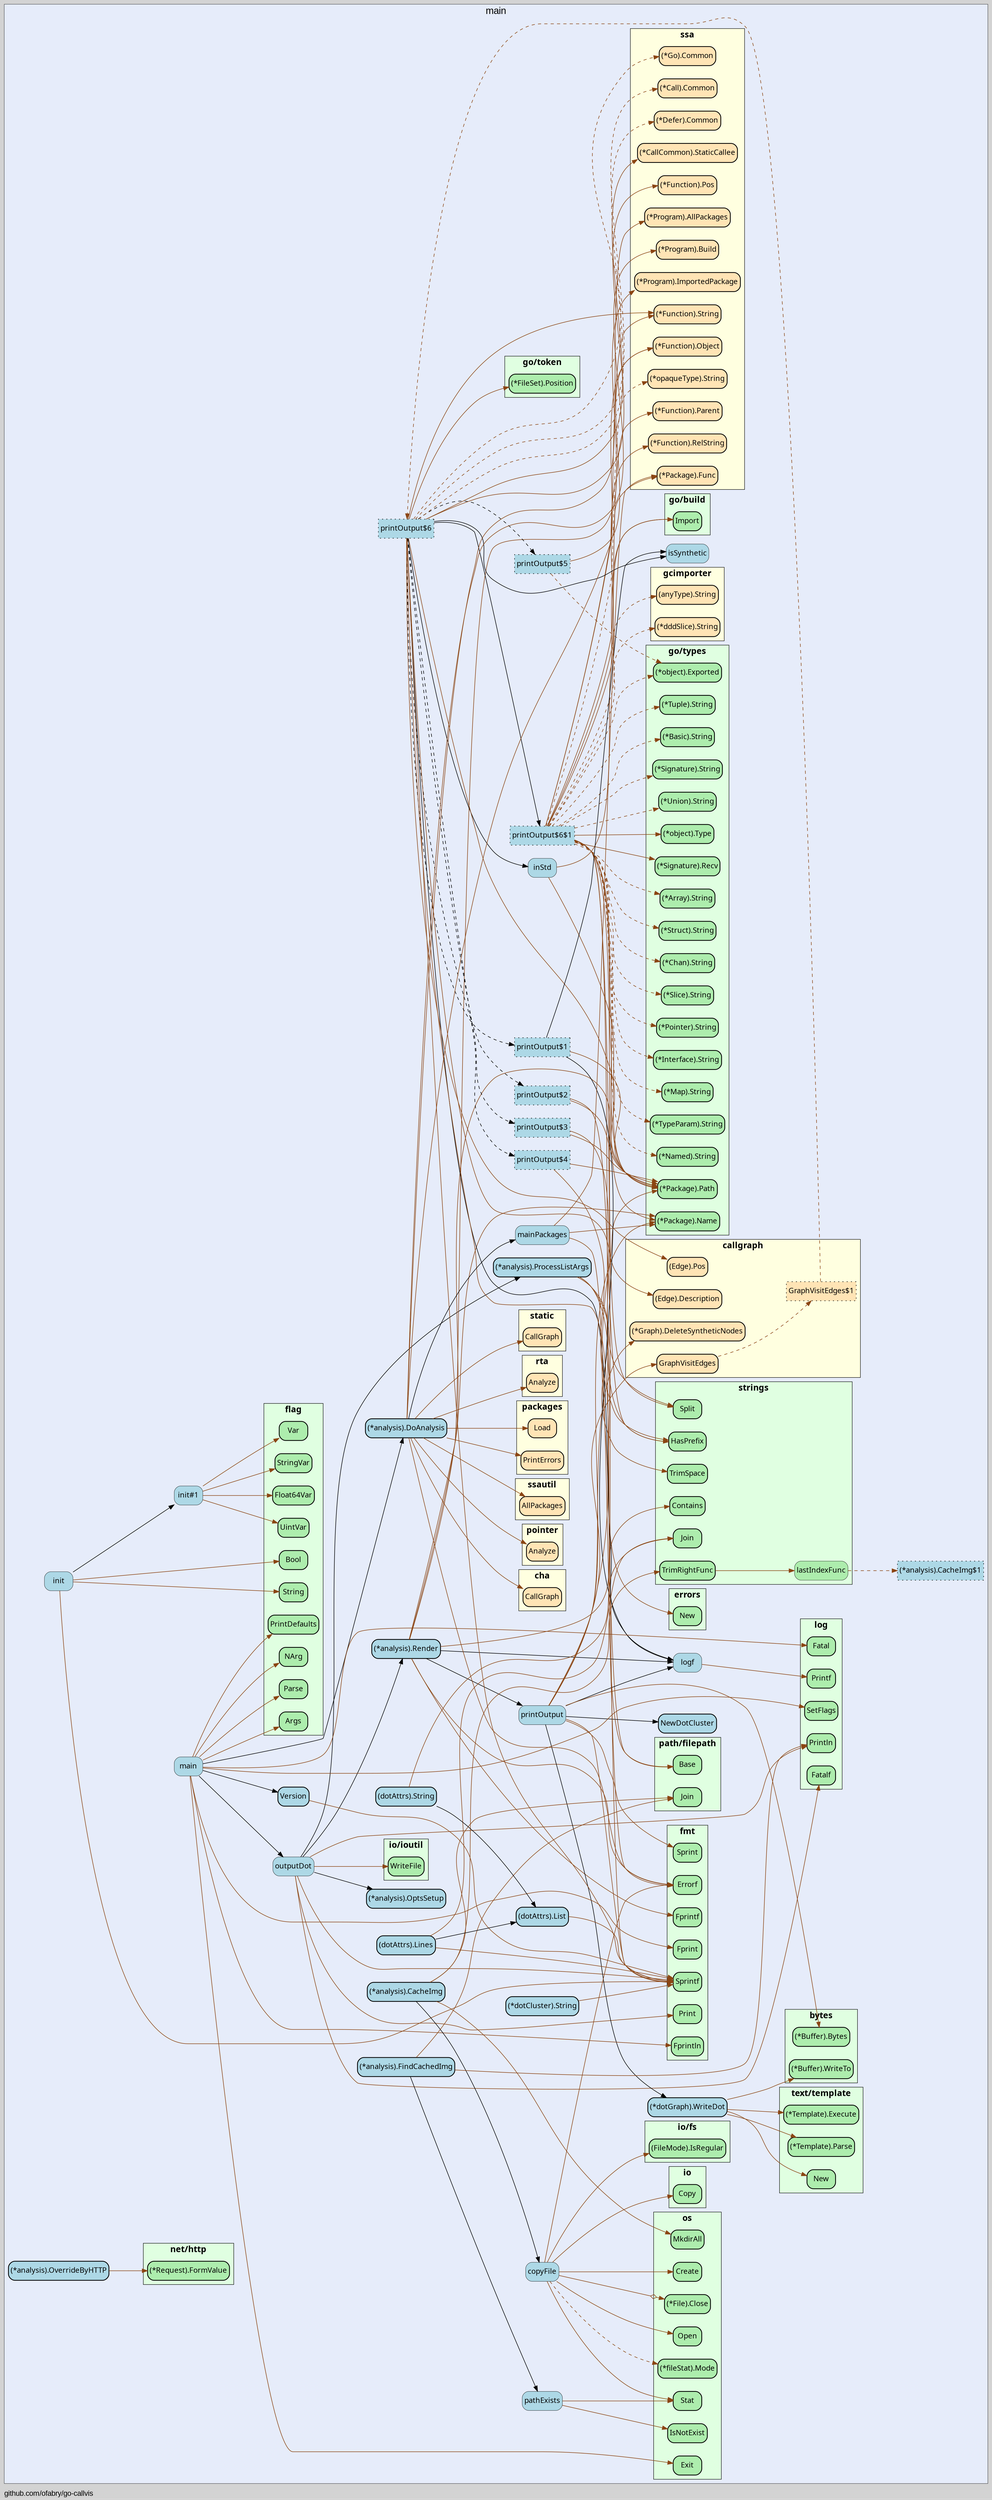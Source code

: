 digraph gocallvis {
    label="github.com/ofabry/go-callvis";
    labeljust="l";
    fontname="Arial";
    fontsize="14";
    rankdir="LR";
    bgcolor="lightgray";
    style="solid";
    penwidth="0.5";
    pad="0.0";
    nodesep="0.35";

    node [shape="box" style="filled,rounded" fillcolor="honeydew" fontname="Verdana" penwidth="1.0" margin="0.05,0.0"];
    edge [minlen="2"]

    subgraph "cluster_focus" {
        labelloc="t";
labeljust="c";
fontsize="18";
bgcolor="#e6ecfa";
label="main";
        
        "(*github.com/ofabry/go-callvis.analysis).CacheImg$1" [ fillcolor="lightblue" label="(*analysis).CacheImg$1" style="dotted,filled" tooltip="(*github.com/ofabry/go-callvis.analysis).CacheImg$1 | defined in analysis.go:325" ]
        "github.com/ofabry/go-callvis.pathExists" [ fillcolor="lightblue" label="pathExists" penwidth="0.5" tooltip="github.com/ofabry/go-callvis.pathExists | defined in analysis.go:342\nat analysis.go:347: calling [os.IsNotExist]\nat analysis.go:343: calling [os.Stat]" ]
        "github.com/ofabry/go-callvis.init" [ fillcolor="lightblue" label="init" penwidth="0.5" tooltip="github.com/ofabry/go-callvis.init | defined in .:0\nat main.go:33: calling [flag.String]\nat main.go:34: calling [flag.String]\nat main.go:35: calling [flag.String]\nat main.go:36: calling [flag.String]\nat main.go:37: calling [flag.String]\nat main.go:42: calling [flag.String]\nat main.go:44: calling [flag.String]\nat main.go:45: calling [flag.String]\nat main.go:46: calling [flag.String]\nat main.go:47: calling [flag.String]\nat main.go:47: calling [fmt.Sprintf]\nat .:0: calling [github.com/ofabry/go-callvis.init#1]\nat main.go:38: calling [flag.Bool]\nat main.go:39: calling [flag.Bool]\nat main.go:40: calling [flag.Bool]\nat main.go:41: calling [flag.Bool]\nat main.go:43: calling [flag.Bool]\nat main.go:50: calling [flag.Bool]\nat main.go:51: calling [flag.Bool]" ]
        "github.com/ofabry/go-callvis.init#1" [ label="init#1" penwidth="0.5" tooltip="github.com/ofabry/go-callvis.init#1 | defined in main.go:54\nat main.go:58: calling [flag.Float64Var]\nat main.go:59: calling [flag.StringVar]\nat main.go:60: calling [flag.StringVar]\nat main.go:61: calling [flag.StringVar]\nat main.go:57: calling [flag.UintVar]\nat main.go:55: calling [flag.Var]" fillcolor="lightblue" ]
        "github.com/ofabry/go-callvis.printOutput$6$1" [ fillcolor="lightblue" label="printOutput$6$1" style="dotted,filled" tooltip="github.com/ofabry/go-callvis.printOutput$6$1 | defined in output.go:209\nat output.go:308: calling [(*go/types.Interface).String]\nat output.go:242: calling [(*go/types.Signature).Recv]\nat output.go:308: calling [(*go/types.Signature).Recv]\nat output.go:306: calling [(*go/types.Signature).Recv]\nat output.go:233: calling [(*golang.org/x/tools/go/ssa.Function).RelString]\nat output.go:307: calling [(*golang.org/x/tools/go/ssa.Function).RelString]\nat output.go:267: calling [(*golang.org/x/tools/go/ssa.Function).Object]\nat output.go:267: calling [(*golang.org/x/tools/go/ssa.Function).Object]\nat output.go:308: calling [(*go/types.Array).String]\nat output.go:214: calling [path/filepath.Base]\nat output.go:215: calling [path/filepath.Base]\nat output.go:243: calling [strings.Split]\nat output.go:307: calling [strings.Split]\nat output.go:308: calling [(*go/types.Map).String]\nat output.go:308: calling [(*go/types.Slice).String]\nat output.go:229: calling [(*go/types.Package).Path]\nat output.go:229: calling [(*go/types.Package).Path]\nat output.go:247: calling [(*go/types.Package).Path]\nat output.go:279: calling [(*go/types.Package).Path]\nat output.go:281: calling [(*go/types.Package).Path]\nat output.go:308: calling [(*golang.org/x/tools/go/internal/gcimporter.dddSlice).String]\nat output.go:308: calling [(*go/types.Named).String]\nat output.go:267: calling [(*go/types.object).Exported]\nat output.go:308: calling [(*golang.org/x/tools/go/ssa.opaqueType).String]\nat output.go:308: calling [(golang.org/x/tools/go/internal/gcimporter.anyType).String]\nat output.go:259: calling [(*go/types.Package).Name]\nat output.go:277: calling [(*go/types.Package).Name]\nat output.go:308: calling [(*go/types.Pointer).String]\nat output.go:308: calling [(*go/types.Basic).String]\nat output.go:308: calling [(*go/types.Tuple).String]\nat output.go:214: calling [fmt.Sprintf]\nat output.go:215: calling [fmt.Sprintf]\nat output.go:218: calling [fmt.Sprintf]\nat output.go:220: calling [fmt.Sprintf]\nat output.go:259: calling [fmt.Sprintf]\nat output.go:292: calling [fmt.Sprintf]\nat output.go:294: calling [fmt.Sprintf]\nat output.go:321: calling [fmt.Sprintf]\nat output.go:211: calling [(*golang.org/x/tools/go/ssa.Function).String]\nat output.go:218: calling [(*golang.org/x/tools/go/ssa.Function).String]\nat output.go:220: calling [(*golang.org/x/tools/go/ssa.Function).String]\nat output.go:336: calling [(*golang.org/x/tools/go/ssa.Function).String]\nat output.go:308: calling [(*go/types.object).Type]\nat output.go:308: calling [(*go/types.Struct).String]\nat output.go:247: calling [go/build.Import]\nat output.go:308: calling [(*go/types.Signature).String]\nat output.go:308: calling [(*go/types.TypeParam).String]\nat output.go:308: calling [(*go/types.Union).String]\nat output.go:308: calling [(*go/types.Chan).String]\nat output.go:237: calling [(*golang.org/x/tools/go/ssa.Function).Parent]\nat output.go:238: calling [(*golang.org/x/tools/go/ssa.Function).Parent]\nat output.go:265: calling [(*golang.org/x/tools/go/ssa.Function).Parent]" ]
        "github.com/ofabry/go-callvis.printOutput$3" [ style="dotted,filled" tooltip="github.com/ofabry/go-callvis.printOutput$3 | defined in output.go:113\nat output.go:114: calling [(*go/types.Package).Path]\nat output.go:116: calling [strings.HasPrefix]" fillcolor="lightblue" label="printOutput$3" ]
        "github.com/ofabry/go-callvis.outputDot" [ fillcolor="lightblue" label="outputDot" penwidth="0.5" tooltip="github.com/ofabry/go-callvis.outputDot | defined in main.go:92\nat main.go:96: calling [(*github.com/ofabry/go-callvis.analysis).ProcessListArgs]\nat main.go:100: calling [(*github.com/ofabry/go-callvis.analysis).Render]\nat main.go:107: calling [fmt.Sprintf]\nat main.go:107: calling [io/ioutil.WriteFile]\nat main.go:97: calling [log.Fatalf]\nat main.go:102: calling [log.Fatalf]\nat main.go:109: calling [log.Fatalf]\nat main.go:105: calling [log.Println]\nat main.go:112: calling [fmt.Print]\nat main.go:94: calling [(*github.com/ofabry/go-callvis.analysis).OptsSetup]" ]
        "(*github.com/ofabry/go-callvis.analysis).OptsSetup" [ fillcolor="lightblue" label="(*analysis).OptsSetup" penwidth="1.5" tooltip="(*github.com/ofabry/go-callvis.analysis).OptsSetup | defined in analysis.go:147" ]
        "(*github.com/ofabry/go-callvis.analysis).ProcessListArgs" [ fillcolor="lightblue" label="(*analysis).ProcessListArgs" penwidth="1.5" tooltip="(*github.com/ofabry/go-callvis.analysis).ProcessListArgs | defined in analysis.go:160\nat analysis.go:172: calling [errors.New]\nat analysis.go:166: calling [strings.Split]\nat analysis.go:178: calling [strings.Split]\nat analysis.go:185: calling [strings.Split]\nat analysis.go:192: calling [strings.Split]\nat analysis.go:167: calling [strings.TrimSpace]\nat analysis.go:179: calling [strings.TrimSpace]\nat analysis.go:186: calling [strings.TrimSpace]\nat analysis.go:193: calling [strings.TrimSpace]" ]
        "(*github.com/ofabry/go-callvis.analysis).Render" [ fillcolor="lightblue" label="(*analysis).Render" penwidth="1.5" tooltip="(*github.com/ofabry/go-callvis.analysis).Render | defined in analysis.go:239\nat analysis.go:248: calling [strings.Contains]\nat analysis.go:262: calling [fmt.Fprintf]\nat analysis.go:254: calling [(*go/types.Package).Name]\nat analysis.go:272: calling [github.com/ofabry/go-callvis.logf]\nat analysis.go:249: calling [fmt.Errorf]\nat analysis.go:259: calling [fmt.Errorf]\nat analysis.go:264: calling [fmt.Errorf]\nat analysis.go:268: calling [fmt.Errorf]\nat analysis.go:288: calling [fmt.Errorf]\nat analysis.go:275: calling [github.com/ofabry/go-callvis.printOutput]\nat analysis.go:272: calling [(*go/types.Package).Path]\nat analysis.go:255: calling [(*go/types.Package).Path]\nat analysis.go:247: calling [(*golang.org/x/tools/go/ssa.Program).ImportedPackage]\nat analysis.go:267: calling [(*golang.org/x/tools/go/ssa.Program).ImportedPackage]" ]
        "github.com/ofabry/go-callvis.printOutput" [ fillcolor="lightblue" label="printOutput" penwidth="0.5" tooltip="github.com/ofabry/go-callvis.printOutput | defined in output.go:24\nat output.go:413: calling [fmt.Sprintf]\nat output.go:443: calling [(*github.com/ofabry/go-callvis.dotGraph).WriteDot]\nat output.go:67: calling [(*golang.org/x/tools/go/callgraph.Graph).DeleteSyntheticNodes]\nat output.go:447: calling [(*bytes.Buffer).Bytes]\nat output.go:434: calling [fmt.Sprint]\nat output.go:435: calling [fmt.Sprint]\nat output.go:436: calling [fmt.Sprint]\nat output.go:437: calling [fmt.Sprint]\nat output.go:438: calling [fmt.Sprint]\nat output.go:143: calling [golang.org/x/tools/go/callgraph.GraphVisitEdges]\nat output.go:69: calling [github.com/ofabry/go-callvis.logf]\nat output.go:70: calling [github.com/ofabry/go-callvis.logf]\nat output.go:71: calling [github.com/ofabry/go-callvis.logf]\nat output.go:72: calling [github.com/ofabry/go-callvis.logf]\nat output.go:421: calling [github.com/ofabry/go-callvis.logf]\nat output.go:425: calling [(*go/types.Package).Path]\nat output.go:46: calling [github.com/ofabry/go-callvis.NewDotCluster]\nat output.go:56: calling [(*go/types.Package).Name]" ]
        "github.com/ofabry/go-callvis.NewDotCluster" [ fillcolor="lightblue" label="NewDotCluster" penwidth="1.5" tooltip="github.com/ofabry/go-callvis.NewDotCluster | defined in dot.go:74" ]
        "github.com/ofabry/go-callvis.logf" [ fillcolor="lightblue" label="logf" penwidth="0.5" tooltip="github.com/ofabry/go-callvis.logf | defined in main.go:64\nat main.go:66: calling [log.Printf]" ]
        "github.com/ofabry/go-callvis.printOutput$6" [ fillcolor="lightblue" label="printOutput$6" style="dotted,filled" tooltip="github.com/ofabry/go-callvis.printOutput$6 | defined in output.go:143\nat output.go:149: calling [(*go/token.FileSet).Position]\nat output.go:150: calling [(*go/token.FileSet).Position]\nat output.go:151: calling [(*go/token.FileSet).Position]\nat output.go:149: calling [(*golang.org/x/tools/go/ssa.Function).Pos]\nat output.go:150: calling [(*golang.org/x/tools/go/ssa.Function).Pos]\nat output.go:370: calling [(*go/types.Package).Path]\nat output.go:370: calling [(*go/types.Package).Path]\nat output.go:370: calling [(*go/types.Package).Path]\nat output.go:370: calling [(*go/types.Package).Path]\nat output.go:356: calling [(*golang.org/x/tools/go/ssa.Call).Common]\nat output.go:156: calling [github.com/ofabry/go-callvis.isSynthetic]\nat output.go:356: calling [(*golang.org/x/tools/go/ssa.CallCommon).StaticCallee]\nat output.go:379: calling [(*golang.org/x/tools/go/ssa.Function).String]\nat output.go:153: calling [path/filepath.Base]\nat output.go:377: calling [path/filepath.Base]\nat output.go:375: calling [fmt.Sprintf]\nat output.go:383: calling [fmt.Sprintf]\nat output.go:397: calling [fmt.Sprintf]\nat output.go:184: calling [github.com/ofabry/go-callvis.logf]\nat output.go:207: calling [github.com/ofabry/go-callvis.logf]\nat output.go:192: calling [github.com/ofabry/go-callvis.logf]\nat output.go:199: calling [github.com/ofabry/go-callvis.logf]\nat output.go:165: calling [github.com/ofabry/go-callvis.printOutput$1]\nat output.go:171: calling [github.com/ofabry/go-callvis.inStd]\nat output.go:171: calling [github.com/ofabry/go-callvis.inStd]\nat output.go:349: calling [github.com/ofabry/go-callvis.printOutput$6$1]\nat output.go:350: calling [github.com/ofabry/go-callvis.printOutput$6$1]\nat output.go:383: calling [(golang.org/x/tools/go/callgraph.Edge).Description]\nat output.go:356: calling [(*golang.org/x/tools/go/ssa.Defer).Common]\nat output.go:183: calling [github.com/ofabry/go-callvis.printOutput$2]\nat output.go:183: calling [github.com/ofabry/go-callvis.printOutput$2]\nat output.go:198: calling [github.com/ofabry/go-callvis.printOutput$4]\nat output.go:198: calling [github.com/ofabry/go-callvis.printOutput$4]\nat output.go:191: calling [github.com/ofabry/go-callvis.printOutput$3]\nat output.go:191: calling [github.com/ofabry/go-callvis.printOutput$3]\nat output.go:151: calling [(golang.org/x/tools/go/callgraph.Edge).Pos]\nat output.go:356: calling [(*golang.org/x/tools/go/ssa.Go).Common]\nat output.go:176: calling [github.com/ofabry/go-callvis.printOutput$5]" ]
        "github.com/ofabry/go-callvis.isSynthetic" [ penwidth="0.5" tooltip="github.com/ofabry/go-callvis.isSynthetic | defined in output.go:15" fillcolor="lightblue" label="isSynthetic" ]
        "github.com/ofabry/go-callvis.inStd" [ fillcolor="lightblue" label="inStd" penwidth="0.5" tooltip="github.com/ofabry/go-callvis.inStd | defined in output.go:19\nat output.go:20: calling [(*go/types.Package).Path]\nat output.go:20: calling [go/build.Import]" ]
        "github.com/ofabry/go-callvis.printOutput$1" [ fillcolor="lightblue" label="printOutput$1" style="dotted,filled" tooltip="github.com/ofabry/go-callvis.printOutput$1 | defined in output.go:74\nat output.go:77: calling [(*go/types.Package).Path]\nat output.go:77: calling [(*go/types.Package).Path]\nat output.go:77: calling [(*go/types.Package).Path]\nat output.go:77: calling [(*go/types.Package).Path]\nat output.go:84: calling [(*go/types.Package).Path]\nat output.go:84: calling [(*go/types.Package).Path]\nat output.go:91: calling [(*go/types.Package).Path]\nat output.go:91: calling [(*go/types.Package).Path]\nat output.go:83: calling [github.com/ofabry/go-callvis.isSynthetic]\nat output.go:90: calling [github.com/ofabry/go-callvis.isSynthetic]\nat output.go:97: calling [github.com/ofabry/go-callvis.logf]" ]
        "github.com/ofabry/go-callvis.printOutput$5" [ fillcolor="lightblue" label="printOutput$5" style="dotted,filled" tooltip="github.com/ofabry/go-callvis.printOutput$5 | defined in output.go:133\nat output.go:136: calling [(*golang.org/x/tools/go/ssa.Function).Object]\nat output.go:136: calling [(*golang.org/x/tools/go/ssa.Function).Object]\nat output.go:136: calling [(*go/types.object).Exported]" ]
        "github.com/ofabry/go-callvis.printOutput$2" [ fillcolor="lightblue" label="printOutput$2" style="dotted,filled" tooltip="github.com/ofabry/go-callvis.printOutput$2 | defined in output.go:103\nat output.go:104: calling [(*go/types.Package).Path]\nat output.go:106: calling [strings.HasPrefix]" ]
        "github.com/ofabry/go-callvis.printOutput$4" [ fillcolor="lightblue" label="printOutput$4" style="dotted,filled" tooltip="github.com/ofabry/go-callvis.printOutput$4 | defined in output.go:123\nat output.go:126: calling [strings.HasPrefix]\nat output.go:124: calling [(*go/types.Package).Path]" ]
        "(*github.com/ofabry/go-callvis.dotGraph).WriteDot" [ label="(*dotGraph).WriteDot" penwidth="1.5" tooltip="(*github.com/ofabry/go-callvis.dotGraph).WriteDot | defined in dot.go:133\nat dot.go:144: calling [(*bytes.Buffer).WriteTo]\nat dot.go:141: calling [(*text/template.Template).Execute]\nat dot.go:134: calling [text/template.New]\nat dot.go:136: calling [(*text/template.Template).Parse]" fillcolor="lightblue" ]
        "github.com/ofabry/go-callvis.mainPackages" [ fillcolor="lightblue" label="mainPackages" penwidth="0.5" tooltip="github.com/ofabry/go-callvis.mainPackages | defined in analysis.go:50\nat analysis.go:58: calling [fmt.Errorf]\nat analysis.go:53: calling [(*golang.org/x/tools/go/ssa.Package).Func]\nat analysis.go:53: calling [(*go/types.Package).Name]" ]
        "(github.com/ofabry/go-callvis.dotAttrs).List" [ tooltip="(github.com/ofabry/go-callvis.dotAttrs).List | defined in dot.go:106\nat dot.go:109: calling [fmt.Sprintf]" fillcolor="lightblue" label="(dotAttrs).List" penwidth="1.5" ]
        "github.com/ofabry/go-callvis.main" [ fillcolor="lightblue" label="main" penwidth="0.5" tooltip="github.com/ofabry/go-callvis.main | defined in main.go:122\nat main.go:133: calling [flag.NArg]\nat main.go:126: calling [github.com/ofabry/go-callvis.Version]\nat main.go:126: calling [fmt.Fprintln]\nat main.go:130: calling [log.SetFlags]\nat main.go:123: calling [flag.Parse]\nat main.go:127: calling [os.Exit]\nat main.go:136: calling [os.Exit]\nat main.go:134: calling [fmt.Fprint]\nat main.go:139: calling [flag.Args]\nat main.go:135: calling [flag.PrintDefaults]\nat main.go:146: calling [log.Fatal]\nat main.go:150: calling [github.com/ofabry/go-callvis.outputDot]\nat main.go:145: calling [(*github.com/ofabry/go-callvis.analysis).DoAnalysis]" ]
        "github.com/ofabry/go-callvis.Version" [ tooltip="github.com/ofabry/go-callvis.Version | defined in version.go:12\nat version.go:13: calling [fmt.Sprintf]" fillcolor="lightblue" label="Version" penwidth="1.5" ]
        "(*github.com/ofabry/go-callvis.analysis).DoAnalysis" [ penwidth="1.5" tooltip="(*github.com/ofabry/go-callvis.analysis).DoAnalysis | defined in analysis.go:74\nat analysis.go:97: calling [golang.org/x/tools/go/ssa/ssautil.AllPackages]\nat analysis.go:118: calling [golang.org/x/tools/go/callgraph/rta.Analyze]\nat analysis.go:93: calling [fmt.Errorf]\nat analysis.go:135: calling [fmt.Errorf]\nat analysis.go:105: calling [golang.org/x/tools/go/callgraph/static.CallGraph]\nat analysis.go:116: calling [(*golang.org/x/tools/go/ssa.Package).Func]\nat analysis.go:107: calling [golang.org/x/tools/go/callgraph/cha.CallGraph]\nat analysis.go:92: calling [golang.org/x/tools/go/packages.PrintErrors]\nat analysis.go:109: calling [(*golang.org/x/tools/go/ssa.Program).AllPackages]\nat analysis.go:120: calling [(*golang.org/x/tools/go/ssa.Program).AllPackages]\nat analysis.go:109: calling [github.com/ofabry/go-callvis.mainPackages]\nat analysis.go:120: calling [github.com/ofabry/go-callvis.mainPackages]\nat analysis.go:87: calling [golang.org/x/tools/go/packages.Load]\nat analysis.go:98: calling [(*golang.org/x/tools/go/ssa.Program).Build]\nat analysis.go:129: calling [golang.org/x/tools/go/pointer.Analyze]" fillcolor="lightblue" label="(*analysis).DoAnalysis" ]
        "(*github.com/ofabry/go-callvis.analysis).CacheImg" [ fillcolor="lightblue" label="(*analysis).CacheImg" penwidth="1.5" tooltip="(*github.com/ofabry/go-callvis.analysis).CacheImg | defined in analysis.go:315\nat analysis.go:324: calling [path/filepath.Join]\nat analysis.go:334: calling [github.com/ofabry/go-callvis.copyFile]\nat analysis.go:328: calling [os.MkdirAll]\nat analysis.go:325: calling [strings.TrimRightFunc]" ]
        "github.com/ofabry/go-callvis.copyFile" [ fillcolor="lightblue" label="copyFile" penwidth="0.5" tooltip="github.com/ofabry/go-callvis.copyFile | defined in analysis.go:353\nat analysis.go:364: calling [os.Open]\nat analysis.go:354: calling [os.Stat]\nat analysis.go:370: calling [os.Create]\nat analysis.go:368: calling [(*os.File).Close]\nat analysis.go:374: calling [(*os.File).Close]\nat analysis.go:360: calling [(io/fs.FileMode).IsRegular]\nat analysis.go:360: calling [(*os.fileStat).Mode]\nat analysis.go:375: calling [io.Copy]\nat analysis.go:361: calling [fmt.Errorf]" ]
        "(*github.com/ofabry/go-callvis.analysis).FindCachedImg" [ fillcolor="lightblue" label="(*analysis).FindCachedImg" penwidth="1.5" tooltip="(*github.com/ofabry/go-callvis.analysis).FindCachedImg | defined in analysis.go:294\nat analysis.go:306: calling [github.com/ofabry/go-callvis.pathExists]\nat analysis.go:307: calling [log.Println]\nat analysis.go:311: calling [log.Println]\nat analysis.go:304: calling [path/filepath.Join]" ]
        "(*github.com/ofabry/go-callvis.analysis).OverrideByHTTP" [ fillcolor="lightblue" label="(*analysis).OverrideByHTTP" penwidth="1.5" tooltip="(*github.com/ofabry/go-callvis.analysis).OverrideByHTTP | defined in analysis.go:207\nat analysis.go:208: calling [(*net/http.Request).FormValue]\nat analysis.go:213: calling [(*net/http.Request).FormValue]\nat analysis.go:216: calling [(*net/http.Request).FormValue]\nat analysis.go:219: calling [(*net/http.Request).FormValue]\nat analysis.go:222: calling [(*net/http.Request).FormValue]\nat analysis.go:225: calling [(*net/http.Request).FormValue]\nat analysis.go:228: calling [(*net/http.Request).FormValue]\nat analysis.go:231: calling [(*net/http.Request).FormValue]" ]
        "(github.com/ofabry/go-callvis.dotAttrs).Lines" [ label="(dotAttrs).Lines" penwidth="1.5" tooltip="(github.com/ofabry/go-callvis.dotAttrs).Lines | defined in dot.go:118\nat dot.go:119: calling [fmt.Sprintf]\nat dot.go:119: calling [strings.Join]\nat dot.go:119: calling [(github.com/ofabry/go-callvis.dotAttrs).List]" fillcolor="lightblue" ]
        "(github.com/ofabry/go-callvis.dotAttrs).String" [ fillcolor="lightblue" label="(dotAttrs).String" penwidth="1.5" tooltip="(github.com/ofabry/go-callvis.dotAttrs).String | defined in dot.go:114\nat dot.go:115: calling [(github.com/ofabry/go-callvis.dotAttrs).List]\nat dot.go:115: calling [strings.Join]" ]
        "(*github.com/ofabry/go-callvis.dotCluster).String" [ fillcolor="lightblue" label="(*dotCluster).String" penwidth="1.5" tooltip="(*github.com/ofabry/go-callvis.dotCluster).String | defined in dot.go:82\nat dot.go:83: calling [fmt.Sprintf]" ]
        
        subgraph "cluster_bytes" {
        penwidth="0.8";
fontsize="16";
fillcolor="#E0FFE1";
label="bytes";
tooltip="package: bytes";
style="filled";
fontname="Tahoma bold";
rank="sink";
URL="/?f=bytes";
        
        "(*bytes.Buffer).WriteTo" [ fillcolor="#adedad" label="(*Buffer).WriteTo" penwidth="1.5" tooltip="(*bytes.Buffer).WriteTo | defined in buffer.go:236" ]
        "(*bytes.Buffer).Bytes" [ fillcolor="#adedad" label="(*Buffer).Bytes" penwidth="1.5" tooltip="(*bytes.Buffer).Bytes | defined in buffer.go:54" ]
        
    }

        subgraph "cluster_errors" {
        fontname="Tahoma bold";
rank="sink";
URL="/?f=errors";
tooltip="package: errors";
fontsize="16";
style="filled";
fillcolor="#E0FFE1";
penwidth="0.8";
label="errors";
        
        "errors.New" [ fillcolor="#adedad" label="New" penwidth="1.5" tooltip="errors.New | defined in errors.go:58" ]
        
    }

        subgraph "cluster_flag" {
        tooltip="package: flag";
penwidth="0.8";
style="filled";
fontname="Tahoma bold";
URL="/?f=flag";
fontsize="16";
fillcolor="#E0FFE1";
rank="sink";
label="flag";
        
        "flag.String" [ fillcolor="#adedad" label="String" penwidth="1.5" tooltip="flag.String | defined in flag.go:781" ]
        "flag.Bool" [ fillcolor="#adedad" label="Bool" penwidth="1.5" tooltip="flag.Bool | defined in flag.go:651" ]
        "flag.Var" [ label="Var" penwidth="1.5" tooltip="flag.Var | defined in flag.go:893" fillcolor="#adedad" ]
        "flag.UintVar" [ fillcolor="#adedad" label="UintVar" penwidth="1.5" tooltip="flag.UintVar | defined in flag.go:715" ]
        "flag.Float64Var" [ tooltip="flag.Float64Var | defined in flag.go:793" fillcolor="#adedad" label="Float64Var" penwidth="1.5" ]
        "flag.StringVar" [ label="StringVar" penwidth="1.5" tooltip="flag.StringVar | defined in flag.go:767" fillcolor="#adedad" ]
        "flag.Parse" [ tooltip="flag.Parse | defined in flag.go:1034" fillcolor="#adedad" label="Parse" penwidth="1.5" ]
        "flag.NArg" [ fillcolor="#adedad" label="NArg" penwidth="1.5" tooltip="flag.NArg | defined in flag.go:621" ]
        "flag.PrintDefaults" [ tooltip="flag.PrintDefaults | defined in flag.go:562" fillcolor="#adedad" label="PrintDefaults" penwidth="1.5" ]
        "flag.Args" [ fillcolor="#adedad" label="Args" penwidth="1.5" tooltip="flag.Args | defined in flag.go:627" ]
        
    }

        subgraph "cluster_fmt" {
        fontname="Tahoma bold";
label="fmt";
tooltip="package: fmt";
penwidth="0.8";
style="filled";
fillcolor="#E0FFE1";
rank="sink";
URL="/?f=fmt";
fontsize="16";
        
        "fmt.Sprintf" [ fillcolor="#adedad" label="Sprintf" penwidth="1.5" tooltip="fmt.Sprintf | defined in print.go:217" ]
        "fmt.Sprint" [ fillcolor="#adedad" label="Sprint" penwidth="1.5" tooltip="fmt.Sprint | defined in print.go:247" ]
        "fmt.Errorf" [ tooltip="fmt.Errorf | defined in errors.go:17" fillcolor="#adedad" label="Errorf" penwidth="1.5" ]
        "fmt.Fprintf" [ fillcolor="#adedad" label="Fprintf" penwidth="1.5" tooltip="fmt.Fprintf | defined in print.go:202" ]
        "fmt.Print" [ penwidth="1.5" tooltip="fmt.Print | defined in print.go:241" fillcolor="#adedad" label="Print" ]
        "fmt.Fprintln" [ fillcolor="#adedad" label="Fprintln" penwidth="1.5" tooltip="fmt.Fprintln | defined in print.go:262" ]
        "fmt.Fprint" [ fillcolor="#adedad" label="Fprint" penwidth="1.5" tooltip="fmt.Fprint | defined in print.go:230" ]
        
    }

        subgraph "cluster_go/build" {
        style="filled";
fontname="Tahoma bold";
rank="sink";
label="go/build";
URL="/?f=go/build";
penwidth="0.8";
fillcolor="#E0FFE1";
tooltip="package: go/build";
fontsize="16";
        
        "go/build.Import" [ fillcolor="#adedad" label="Import" penwidth="1.5" tooltip="go/build.Import | defined in build.go:1468" ]
        
    }

        subgraph "cluster_go/token" {
        style="filled";
fontsize="16";
fillcolor="#E0FFE1";
fontname="Tahoma bold";
rank="sink";
label="go/token";
URL="/?f=go/token";
tooltip="package: go/token";
penwidth="0.8";
        
        "(*go/token.FileSet).Position" [ fillcolor="#adedad" label="(*FileSet).Position" penwidth="1.5" tooltip="(*go/token.FileSet).Position | defined in position.go:524" ]
        
    }

        subgraph "cluster_go/types" {
        penwidth="0.8";
fontsize="16";
fontname="Tahoma bold";
rank="sink";
style="filled";
fillcolor="#E0FFE1";
label="go/types";
URL="/?f=go/types";
tooltip="package: go/types";
        
        "(*go/types.Package).Path" [ tooltip="(*go/types.Package).Path | defined in package.go:31" fillcolor="#adedad" label="(*Package).Path" penwidth="1.5" ]
        "(*go/types.Signature).Recv" [ fillcolor="#adedad" label="(*Signature).Recv" penwidth="1.5" tooltip="(*go/types.Signature).Recv | defined in signature.go:78" ]
        "(*go/types.Package).Name" [ penwidth="1.5" tooltip="(*go/types.Package).Name | defined in package.go:34" fillcolor="#adedad" label="(*Package).Name" ]
        "(*go/types.object).Type" [ tooltip="(*go/types.object).Type | defined in object.go:139" fillcolor="#adedad" label="(*object).Type" penwidth="1.5" ]
        "(*go/types.object).Exported" [ fillcolor="#adedad" label="(*object).Exported" penwidth="1.5" tooltip="(*go/types.object).Exported | defined in object.go:144" ]
        "(*go/types.Union).String" [ fillcolor="#adedad" label="(*Union).String" penwidth="1.5" tooltip="(*go/types.Union).String | defined in union.go:33" ]
        "(*go/types.Signature).String" [ fillcolor="#adedad" label="(*Signature).String" penwidth="1.5" tooltip="(*go/types.Signature).String | defined in signature.go:96" ]
        "(*go/types.Basic).String" [ fillcolor="#adedad" label="(*Basic).String" penwidth="1.5" tooltip="(*go/types.Basic).String | defined in basic.go:82" ]
        "(*go/types.Tuple).String" [ tooltip="(*go/types.Tuple).String | defined in tuple.go:34" fillcolor="#adedad" label="(*Tuple).String" penwidth="1.5" ]
        "(*go/types.Named).String" [ penwidth="1.5" tooltip="(*go/types.Named).String | defined in named.go:227" fillcolor="#adedad" label="(*Named).String" ]
        "(*go/types.TypeParam).String" [ fillcolor="#adedad" label="(*TypeParam).String" penwidth="1.5" tooltip="(*go/types.TypeParam).String | defined in typeparam.go:95" ]
        "(*go/types.Map).String" [ tooltip="(*go/types.Map).String | defined in map.go:24" fillcolor="#adedad" label="(*Map).String" penwidth="1.5" ]
        "(*go/types.Interface).String" [ fillcolor="#adedad" label="(*Interface).String" penwidth="1.5" tooltip="(*go/types.Interface).String | defined in interface.go:148" ]
        "(*go/types.Pointer).String" [ fillcolor="#adedad" label="(*Pointer).String" penwidth="1.5" tooltip="(*go/types.Pointer).String | defined in pointer.go:19" ]
        "(*go/types.Slice).String" [ penwidth="1.5" tooltip="(*go/types.Slice).String | defined in slice.go:19" fillcolor="#adedad" label="(*Slice).String" ]
        "(*go/types.Chan).String" [ tooltip="(*go/types.Chan).String | defined in chan.go:35" fillcolor="#adedad" label="(*Chan).String" penwidth="1.5" ]
        "(*go/types.Struct).String" [ tooltip="(*go/types.Struct).String | defined in struct.go:56" fillcolor="#adedad" label="(*Struct).String" penwidth="1.5" ]
        "(*go/types.Array).String" [ fillcolor="#adedad" label="(*Array).String" penwidth="1.5" tooltip="(*go/types.Array).String | defined in array.go:25" ]
        
    }

        subgraph "cluster_golang.org/x/tools/go/callgraph" {
        label="callgraph";
fontname="Tahoma bold";
rank="sink";
URL="/?f=golang.org/x/tools/go/callgraph";
tooltip="package: golang.org/x/tools/go/callgraph";
penwidth="0.8";
fontsize="16";
style="filled";
fillcolor="lightyellow";
        
        "(*golang.org/x/tools/go/callgraph.Graph).DeleteSyntheticNodes" [ fillcolor="moccasin" label="(*Graph).DeleteSyntheticNodes" penwidth="1.5" tooltip="(*golang.org/x/tools/go/callgraph.Graph).DeleteSyntheticNodes | defined in util.go:86" ]
        "(golang.org/x/tools/go/callgraph.Edge).Pos" [ fillcolor="moccasin" label="(Edge).Pos" penwidth="1.5" tooltip="(golang.org/x/tools/go/callgraph.Edge).Pos | defined in callgraph.go:116" ]
        "(golang.org/x/tools/go/callgraph.Edge).Description" [ fillcolor="moccasin" label="(Edge).Description" penwidth="1.5" tooltip="(golang.org/x/tools/go/callgraph.Edge).Description | defined in callgraph.go:103" ]
        "golang.org/x/tools/go/callgraph.GraphVisitEdges$1" [ tooltip="golang.org/x/tools/go/callgraph.GraphVisitEdges$1 | defined in util.go:31\nat util.go:38: calling [github.com/ofabry/go-callvis.printOutput$6]" fillcolor="moccasin" label="GraphVisitEdges$1" style="dotted,filled" ]
        "golang.org/x/tools/go/callgraph.GraphVisitEdges" [ label="GraphVisitEdges" penwidth="1.5" tooltip="golang.org/x/tools/go/callgraph.GraphVisitEdges | defined in util.go:28\nat util.go:46: calling [golang.org/x/tools/go/callgraph.GraphVisitEdges$1]" fillcolor="moccasin" ]
        
    }

        subgraph "cluster_golang.org/x/tools/go/callgraph/cha" {
        penwidth="0.8";
label="cha";
URL="/?f=golang.org/x/tools/go/callgraph/cha";
tooltip="package: golang.org/x/tools/go/callgraph/cha";
fontsize="16";
style="filled";
fillcolor="lightyellow";
fontname="Tahoma bold";
rank="sink";
        
        "golang.org/x/tools/go/callgraph/cha.CallGraph" [ fillcolor="moccasin" label="CallGraph" penwidth="1.5" tooltip="golang.org/x/tools/go/callgraph/cha.CallGraph | defined in cha.go:38" ]
        
    }

        subgraph "cluster_golang.org/x/tools/go/callgraph/rta" {
        URL="/?f=golang.org/x/tools/go/callgraph/rta";
tooltip="package: golang.org/x/tools/go/callgraph/rta";
fillcolor="lightyellow";
fontname="Tahoma bold";
rank="sink";
label="rta";
penwidth="0.8";
fontsize="16";
style="filled";
        
        "golang.org/x/tools/go/callgraph/rta.Analyze" [ fillcolor="moccasin" label="Analyze" penwidth="1.5" tooltip="golang.org/x/tools/go/callgraph/rta.Analyze | defined in rta.go:266" ]
        
    }

        subgraph "cluster_golang.org/x/tools/go/callgraph/static" {
        penwidth="0.8";
style="filled";
rank="sink";
label="static";
URL="/?f=golang.org/x/tools/go/callgraph/static";
tooltip="package: golang.org/x/tools/go/callgraph/static";
fontsize="16";
fillcolor="lightyellow";
fontname="Tahoma bold";
        
        "golang.org/x/tools/go/callgraph/static.CallGraph" [ penwidth="1.5" tooltip="golang.org/x/tools/go/callgraph/static.CallGraph | defined in static.go:18" fillcolor="moccasin" label="CallGraph" ]
        
    }

        subgraph "cluster_golang.org/x/tools/go/internal/gcimporter" {
        label="gcimporter";
penwidth="0.8";
fontsize="16";
fontname="Tahoma bold";
rank="sink";
style="filled";
fillcolor="lightyellow";
URL="/?f=golang.org/x/tools/go/internal/gcimporter";
tooltip="package: golang.org/x/tools/go/internal/gcimporter";
        
        "(golang.org/x/tools/go/internal/gcimporter.anyType).String" [ fillcolor="moccasin" label="(anyType).String" penwidth="1.5" tooltip="(golang.org/x/tools/go/internal/gcimporter.anyType).String | defined in bimport.go:1053" ]
        "(*golang.org/x/tools/go/internal/gcimporter.dddSlice).String" [ fillcolor="moccasin" label="(*dddSlice).String" penwidth="1.5" tooltip="(*golang.org/x/tools/go/internal/gcimporter.dddSlice).String | defined in bimport.go:410" ]
        
    }

        subgraph "cluster_golang.org/x/tools/go/packages" {
        style="filled";
fillcolor="lightyellow";
fontname="Tahoma bold";
penwidth="0.8";
rank="sink";
label="packages";
URL="/?f=golang.org/x/tools/go/packages";
tooltip="package: golang.org/x/tools/go/packages";
fontsize="16";
        
        "golang.org/x/tools/go/packages.Load" [ fillcolor="moccasin" label="Load" penwidth="1.5" tooltip="golang.org/x/tools/go/packages.Load | defined in packages.go:239" ]
        "golang.org/x/tools/go/packages.PrintErrors" [ tooltip="golang.org/x/tools/go/packages.PrintErrors | defined in visit.go:50" fillcolor="moccasin" label="PrintErrors" penwidth="1.5" ]
        
    }

        subgraph "cluster_golang.org/x/tools/go/pointer" {
        style="filled";
fontname="Tahoma bold";
label="pointer";
tooltip="package: golang.org/x/tools/go/pointer";
penwidth="0.8";
fontsize="16";
URL="/?f=golang.org/x/tools/go/pointer";
fillcolor="lightyellow";
rank="sink";
        
        "golang.org/x/tools/go/pointer.Analyze" [ fillcolor="moccasin" label="Analyze" penwidth="1.5" tooltip="golang.org/x/tools/go/pointer.Analyze | defined in analysis.go:219" ]
        
    }

        subgraph "cluster_golang.org/x/tools/go/ssa" {
        penwidth="0.8";
fontsize="16";
style="filled";
fillcolor="lightyellow";
fontname="Tahoma bold";
rank="sink";
label="ssa";
URL="/?f=golang.org/x/tools/go/ssa";
tooltip="package: golang.org/x/tools/go/ssa";
        
        "(*golang.org/x/tools/go/ssa.Function).String" [ penwidth="1.5" tooltip="(*golang.org/x/tools/go/ssa.Function).String | defined in ssa.go:1443" fillcolor="moccasin" label="(*Function).String" ]
        "(*golang.org/x/tools/go/ssa.Function).RelString" [ fillcolor="moccasin" label="(*Function).RelString" penwidth="1.5" tooltip="(*golang.org/x/tools/go/ssa.Function).RelString | defined in func.go:473" ]
        "(*golang.org/x/tools/go/ssa.Function).Parent" [ fillcolor="moccasin" label="(*Function).Parent" penwidth="1.5" tooltip="(*golang.org/x/tools/go/ssa.Function).Parent | defined in ssa.go:1445" ]
        "(*golang.org/x/tools/go/ssa.Function).Object" [ label="(*Function).Object" penwidth="1.5" tooltip="(*golang.org/x/tools/go/ssa.Function).Object | defined in ssa.go:1442" fillcolor="moccasin" ]
        "(*golang.org/x/tools/go/ssa.opaqueType).String" [ fillcolor="moccasin" label="(*opaqueType).String" penwidth="1.5" tooltip="(*golang.org/x/tools/go/ssa.opaqueType).String | defined in builder.go:47" ]
        "(*golang.org/x/tools/go/ssa.Program).ImportedPackage" [ tooltip="(*golang.org/x/tools/go/ssa.Program).ImportedPackage | defined in create.go:268" fillcolor="moccasin" label="(*Program).ImportedPackage" penwidth="1.5" ]
        "(*golang.org/x/tools/go/ssa.Function).Pos" [ fillcolor="moccasin" label="(*Function).Pos" penwidth="1.5" tooltip="(*golang.org/x/tools/go/ssa.Function).Pos | defined in ssa.go:1440" ]
        "(*golang.org/x/tools/go/ssa.CallCommon).StaticCallee" [ penwidth="1.5" tooltip="(*golang.org/x/tools/go/ssa.CallCommon).StaticCallee | defined in ssa.go:1366" fillcolor="moccasin" label="(*CallCommon).StaticCallee" ]
        "(*golang.org/x/tools/go/ssa.Defer).Common" [ fillcolor="moccasin" label="(*Defer).Common" penwidth="1.5" tooltip="(*golang.org/x/tools/go/ssa.Defer).Common | defined in ssa.go:1407" ]
        "(*golang.org/x/tools/go/ssa.Call).Common" [ fillcolor="moccasin" label="(*Call).Common" penwidth="1.5" tooltip="(*golang.org/x/tools/go/ssa.Call).Common | defined in ssa.go:1406" ]
        "(*golang.org/x/tools/go/ssa.Go).Common" [ tooltip="(*golang.org/x/tools/go/ssa.Go).Common | defined in ssa.go:1408" fillcolor="moccasin" label="(*Go).Common" penwidth="1.5" ]
        "(*golang.org/x/tools/go/ssa.Package).Func" [ fillcolor="moccasin" label="(*Package).Func" penwidth="1.5" tooltip="(*golang.org/x/tools/go/ssa.Package).Func | defined in ssa.go:1500" ]
        "(*golang.org/x/tools/go/ssa.Program).Build" [ fillcolor="moccasin" label="(*Program).Build" penwidth="1.5" tooltip="(*golang.org/x/tools/go/ssa.Program).Build | defined in builder.go:2245" ]
        "(*golang.org/x/tools/go/ssa.Program).AllPackages" [ fillcolor="moccasin" label="(*Program).AllPackages" penwidth="1.5" tooltip="(*golang.org/x/tools/go/ssa.Program).AllPackages | defined in create.go:246" ]
        
    }

        subgraph "cluster_golang.org/x/tools/go/ssa/ssautil" {
        fillcolor="lightyellow";
tooltip="package: golang.org/x/tools/go/ssa/ssautil";
fontsize="16";
style="filled";
fontname="Tahoma bold";
rank="sink";
label="ssautil";
URL="/?f=golang.org/x/tools/go/ssa/ssautil";
penwidth="0.8";
        
        "golang.org/x/tools/go/ssa/ssautil.AllPackages" [ penwidth="1.5" tooltip="golang.org/x/tools/go/ssa/ssautil.AllPackages | defined in load.go:59" fillcolor="moccasin" label="AllPackages" ]
        
    }

        subgraph "cluster_io" {
        fontsize="16";
style="filled";
fillcolor="#E0FFE1";
fontname="Tahoma bold";
URL="/?f=io";
penwidth="0.8";
rank="sink";
label="io";
tooltip="package: io";
        
        "io.Copy" [ tooltip="io.Copy | defined in io.go:384" fillcolor="#adedad" label="Copy" penwidth="1.5" ]
        
    }

        subgraph "cluster_io/fs" {
        fillcolor="#E0FFE1";
fontname="Tahoma bold";
rank="sink";
label="io/fs";
penwidth="0.8";
fontsize="16";
style="filled";
URL="/?f=io/fs";
tooltip="package: io/fs";
        
        "(io/fs.FileMode).IsRegular" [ penwidth="1.5" tooltip="(io/fs.FileMode).IsRegular | defined in fs.go:228" fillcolor="#adedad" label="(FileMode).IsRegular" ]
        
    }

        subgraph "cluster_io/ioutil" {
        style="filled";
URL="/?f=io/ioutil";
tooltip="package: io/ioutil";
penwidth="0.8";
fontsize="16";
fillcolor="#E0FFE1";
fontname="Tahoma bold";
rank="sink";
label="io/ioutil";
        
        "io/ioutil.WriteFile" [ fillcolor="#adedad" label="WriteFile" penwidth="1.5" tooltip="io/ioutil.WriteFile | defined in ioutil.go:45" ]
        
    }

        subgraph "cluster_log" {
        fontsize="16";
fillcolor="#E0FFE1";
fontname="Tahoma bold";
rank="sink";
label="log";
URL="/?f=log";
penwidth="0.8";
style="filled";
tooltip="package: log";
        
        "log.Fatalf" [ fillcolor="#adedad" label="Fatalf" penwidth="1.5" tooltip="log.Fatalf | defined in log.go:370" ]
        "log.Printf" [ label="Printf" penwidth="1.5" tooltip="log.Printf | defined in log.go:347" fillcolor="#adedad" ]
        "log.Println" [ fillcolor="#adedad" label="Println" penwidth="1.5" tooltip="log.Println | defined in log.go:356" ]
        "log.SetFlags" [ label="SetFlags" penwidth="1.5" tooltip="log.SetFlags | defined in log.go:315" fillcolor="#adedad" ]
        "log.Fatal" [ fillcolor="#adedad" label="Fatal" penwidth="1.5" tooltip="log.Fatal | defined in log.go:364" ]
        
    }

        subgraph "cluster_net/http" {
        penwidth="0.8";
fontname="Tahoma bold";
URL="/?f=net/http";
tooltip="package: net/http";
fontsize="16";
style="filled";
fillcolor="#E0FFE1";
rank="sink";
label="net/http";
        
        "(*net/http.Request).FormValue" [ fillcolor="#adedad" label="(*Request).FormValue" penwidth="1.5" tooltip="(*net/http.Request).FormValue | defined in request.go:1344" ]
        
    }

        subgraph "cluster_os" {
        fillcolor="#E0FFE1";
rank="sink";
URL="/?f=os";
penwidth="0.8";
style="filled";
fontname="Tahoma bold";
label="os";
tooltip="package: os";
fontsize="16";
        
        "os.Stat" [ tooltip="os.Stat | defined in stat.go:11" fillcolor="#adedad" label="Stat" penwidth="1.5" ]
        "os.IsNotExist" [ fillcolor="#adedad" label="IsNotExist" penwidth="1.5" tooltip="os.IsNotExist | defined in error.go:92" ]
        "os.Exit" [ penwidth="1.5" tooltip="os.Exit | defined in proc.go:62" fillcolor="#adedad" label="Exit" ]
        "os.MkdirAll" [ fillcolor="#adedad" label="MkdirAll" penwidth="1.5" tooltip="os.MkdirAll | defined in path.go:18" ]
        "os.Open" [ fillcolor="#adedad" label="Open" penwidth="1.5" tooltip="os.Open | defined in file.go:317" ]
        "(*os.File).Close" [ label="(*File).Close" penwidth="1.5" tooltip="(*os.File).Close | defined in file_posix.go:21" fillcolor="#adedad" ]
        "os.Create" [ fillcolor="#adedad" label="Create" penwidth="1.5" tooltip="os.Create | defined in file.go:326" ]
        "(*os.fileStat).Mode" [ tooltip="(*os.fileStat).Mode | defined in types_unix.go:24" fillcolor="#adedad" label="(*fileStat).Mode" penwidth="1.5" ]
        
    }

        subgraph "cluster_path/filepath" {
        fillcolor="#E0FFE1";
fontname="Tahoma bold";
tooltip="package: path/filepath";
fontsize="16";
style="filled";
label="path/filepath";
URL="/?f=path/filepath";
penwidth="0.8";
rank="sink";
        
        "path/filepath.Base" [ fillcolor="#adedad" label="Base" penwidth="1.5" tooltip="path/filepath.Base | defined in path.go:561" ]
        "path/filepath.Join" [ tooltip="path/filepath.Join | defined in path.go:224" fillcolor="#adedad" label="Join" penwidth="1.5" ]
        
    }

        subgraph "cluster_strings" {
        penwidth="0.8";
rank="sink";
label="strings";
URL="/?f=strings";
tooltip="package: strings";
fontsize="16";
style="filled";
fillcolor="#E0FFE1";
fontname="Tahoma bold";
        
        "strings.lastIndexFunc" [ fillcolor="#adedad" label="lastIndexFunc" penwidth="0.5" tooltip="strings.lastIndexFunc | defined in strings.go:788\nat strings.go:792: calling [(*github.com/ofabry/go-callvis.analysis).CacheImg$1]" ]
        "strings.TrimRightFunc" [ fillcolor="#adedad" label="TrimRightFunc" penwidth="1.5" tooltip="strings.TrimRightFunc | defined in strings.go:744\nat strings.go:745: calling [strings.lastIndexFunc]" ]
        "strings.Split" [ fillcolor="#adedad" label="Split" penwidth="1.5" tooltip="strings.Split | defined in strings.go:303" ]
        "strings.HasPrefix" [ penwidth="1.5" tooltip="strings.HasPrefix | defined in strings.go:448" fillcolor="#adedad" label="HasPrefix" ]
        "strings.TrimSpace" [ fillcolor="#adedad" label="TrimSpace" penwidth="1.5" tooltip="strings.TrimSpace | defined in strings.go:940" ]
        "strings.Contains" [ fillcolor="#adedad" label="Contains" penwidth="1.5" tooltip="strings.Contains | defined in strings.go:61" ]
        "strings.Join" [ fillcolor="#adedad" label="Join" penwidth="1.5" tooltip="strings.Join | defined in strings.go:425" ]
        
    }

        subgraph "cluster_text/template" {
        penwidth="0.8";
fontsize="16";
style="filled";
fontname="Tahoma bold";
label="text/template";
fillcolor="#E0FFE1";
rank="sink";
URL="/?f=text/template";
tooltip="package: text/template";
        
        "text/template.New" [ penwidth="1.5" tooltip="text/template.New | defined in template.go:38" fillcolor="#adedad" label="New" ]
        "(*text/template.Template).Parse" [ fillcolor="#adedad" label="(*Template).Parse" penwidth="1.5" tooltip="(*text/template.Template).Parse | defined in template.go:207" ]
        "(*text/template.Template).Execute" [ fillcolor="#adedad" label="(*Template).Execute" penwidth="1.5" tooltip="(*text/template.Template).Execute | defined in exec.go:200" ]
        
    }

    }

    "github.com/ofabry/go-callvis.printOutput$6$1" -> "(*go/types.Interface).String" [ style="dashed" color="saddlebrown" tooltip="at output.go:308: calling [(*go/types.Interface).String]" ]
    "github.com/ofabry/go-callvis.outputDot" -> "(*github.com/ofabry/go-callvis.analysis).ProcessListArgs" [ tooltip="at main.go:96: calling [(*github.com/ofabry/go-callvis.analysis).ProcessListArgs]" ]
    "github.com/ofabry/go-callvis.printOutput$6" -> "(*go/token.FileSet).Position" [ color="saddlebrown" tooltip="at output.go:149: calling [(*go/token.FileSet).Position]\nat output.go:150: calling [(*go/token.FileSet).Position]\nat output.go:151: calling [(*go/token.FileSet).Position]" ]
    "github.com/ofabry/go-callvis.main" -> "flag.NArg" [ color="saddlebrown" tooltip="at main.go:133: calling [flag.NArg]" ]
    "(*github.com/ofabry/go-callvis.analysis).DoAnalysis" -> "golang.org/x/tools/go/ssa/ssautil.AllPackages" [ color="saddlebrown" tooltip="at analysis.go:97: calling [golang.org/x/tools/go/ssa/ssautil.AllPackages]" ]
    "(*github.com/ofabry/go-callvis.analysis).DoAnalysis" -> "golang.org/x/tools/go/callgraph/rta.Analyze" [ color="saddlebrown" tooltip="at analysis.go:118: calling [golang.org/x/tools/go/callgraph/rta.Analyze]" ]
    "github.com/ofabry/go-callvis.printOutput$6" -> "(*golang.org/x/tools/go/ssa.Function).Pos" [ color="saddlebrown" tooltip="at output.go:149: calling [(*golang.org/x/tools/go/ssa.Function).Pos]\nat output.go:150: calling [(*golang.org/x/tools/go/ssa.Function).Pos]" ]
    "github.com/ofabry/go-callvis.printOutput$6" -> "(*go/types.Package).Path" [ color="saddlebrown" tooltip="at output.go:370: calling [(*go/types.Package).Path]\nat output.go:370: calling [(*go/types.Package).Path]\nat output.go:370: calling [(*go/types.Package).Path]\nat output.go:370: calling [(*go/types.Package).Path]" ]
    "github.com/ofabry/go-callvis.printOutput$6$1" -> "(*go/types.Signature).Recv" [ color="saddlebrown" tooltip="at output.go:242: calling [(*go/types.Signature).Recv]\nat output.go:308: calling [(*go/types.Signature).Recv]\nat output.go:306: calling [(*go/types.Signature).Recv]" ]
    "(*github.com/ofabry/go-callvis.analysis).Render" -> "strings.Contains" [ color="saddlebrown" tooltip="at analysis.go:248: calling [strings.Contains]" ]
    "(*github.com/ofabry/go-callvis.analysis).DoAnalysis" -> "fmt.Errorf" [ tooltip="at analysis.go:93: calling [fmt.Errorf]\nat analysis.go:135: calling [fmt.Errorf]" color="saddlebrown" ]
    "github.com/ofabry/go-callvis.printOutput$1" -> "(*go/types.Package).Path" [ color="saddlebrown" tooltip="at output.go:77: calling [(*go/types.Package).Path]\nat output.go:77: calling [(*go/types.Package).Path]\nat output.go:77: calling [(*go/types.Package).Path]\nat output.go:77: calling [(*go/types.Package).Path]\nat output.go:84: calling [(*go/types.Package).Path]\nat output.go:84: calling [(*go/types.Package).Path]\nat output.go:91: calling [(*go/types.Package).Path]\nat output.go:91: calling [(*go/types.Package).Path]" ]
    "github.com/ofabry/go-callvis.printOutput$6" -> "(*golang.org/x/tools/go/ssa.Call).Common" [ tooltip="at output.go:356: calling [(*golang.org/x/tools/go/ssa.Call).Common]" style="dashed" color="saddlebrown" ]
    "github.com/ofabry/go-callvis.printOutput" -> "fmt.Sprintf" [ color="saddlebrown" tooltip="at output.go:413: calling [fmt.Sprintf]" ]
    "github.com/ofabry/go-callvis.copyFile" -> "os.Open" [ color="saddlebrown" tooltip="at analysis.go:364: calling [os.Open]" ]
    "github.com/ofabry/go-callvis.printOutput$6$1" -> "(*golang.org/x/tools/go/ssa.Function).RelString" [ color="saddlebrown" tooltip="at output.go:233: calling [(*golang.org/x/tools/go/ssa.Function).RelString]\nat output.go:307: calling [(*golang.org/x/tools/go/ssa.Function).RelString]" ]
    "github.com/ofabry/go-callvis.outputDot" -> "(*github.com/ofabry/go-callvis.analysis).Render" [ tooltip="at main.go:100: calling [(*github.com/ofabry/go-callvis.analysis).Render]" ]
    "github.com/ofabry/go-callvis.main" -> "github.com/ofabry/go-callvis.Version" [ tooltip="at main.go:126: calling [github.com/ofabry/go-callvis.Version]" ]
    "(*github.com/ofabry/go-callvis.analysis).DoAnalysis" -> "golang.org/x/tools/go/callgraph/static.CallGraph" [ color="saddlebrown" tooltip="at analysis.go:105: calling [golang.org/x/tools/go/callgraph/static.CallGraph]" ]
    "github.com/ofabry/go-callvis.pathExists" -> "os.IsNotExist" [ color="saddlebrown" tooltip="at analysis.go:347: calling [os.IsNotExist]" ]
    "github.com/ofabry/go-callvis.printOutput$6$1" -> "(*golang.org/x/tools/go/ssa.Function).Object" [ color="saddlebrown" tooltip="at output.go:267: calling [(*golang.org/x/tools/go/ssa.Function).Object]\nat output.go:267: calling [(*golang.org/x/tools/go/ssa.Function).Object]" ]
    "github.com/ofabry/go-callvis.printOutput$6$1" -> "(*go/types.Array).String" [ color="saddlebrown" tooltip="at output.go:308: calling [(*go/types.Array).String]" style="dashed" ]
    "github.com/ofabry/go-callvis.printOutput$6" -> "github.com/ofabry/go-callvis.isSynthetic" [ tooltip="at output.go:156: calling [github.com/ofabry/go-callvis.isSynthetic]" ]
    "github.com/ofabry/go-callvis.printOutput$6" -> "(*golang.org/x/tools/go/ssa.CallCommon).StaticCallee" [ color="saddlebrown" tooltip="at output.go:356: calling [(*golang.org/x/tools/go/ssa.CallCommon).StaticCallee]" ]
    "github.com/ofabry/go-callvis.printOutput$6" -> "(*golang.org/x/tools/go/ssa.Function).String" [ color="saddlebrown" tooltip="at output.go:379: calling [(*golang.org/x/tools/go/ssa.Function).String]" ]
    "github.com/ofabry/go-callvis.logf" -> "log.Printf" [ color="saddlebrown" tooltip="at main.go:66: calling [log.Printf]" ]
    "(*github.com/ofabry/go-callvis.analysis).Render" -> "fmt.Fprintf" [ color="saddlebrown" tooltip="at analysis.go:262: calling [fmt.Fprintf]" ]
    "github.com/ofabry/go-callvis.mainPackages" -> "fmt.Errorf" [ color="saddlebrown" tooltip="at analysis.go:58: calling [fmt.Errorf]" ]
    "(*github.com/ofabry/go-callvis.analysis).DoAnalysis" -> "(*golang.org/x/tools/go/ssa.Package).Func" [ color="saddlebrown" tooltip="at analysis.go:116: calling [(*golang.org/x/tools/go/ssa.Package).Func]" ]
    "github.com/ofabry/go-callvis.init#1" -> "flag.Float64Var" [ color="saddlebrown" tooltip="at main.go:58: calling [flag.Float64Var]" ]
    "github.com/ofabry/go-callvis.printOutput$6" -> "path/filepath.Base" [ color="saddlebrown" tooltip="at output.go:153: calling [path/filepath.Base]\nat output.go:377: calling [path/filepath.Base]" ]
    "github.com/ofabry/go-callvis.printOutput$6" -> "fmt.Sprintf" [ tooltip="at output.go:375: calling [fmt.Sprintf]\nat output.go:383: calling [fmt.Sprintf]\nat output.go:397: calling [fmt.Sprintf]" color="saddlebrown" ]
    "golang.org/x/tools/go/callgraph.GraphVisitEdges" -> "golang.org/x/tools/go/callgraph.GraphVisitEdges$1" [ style="dashed" color="saddlebrown" tooltip="at util.go:46: calling [golang.org/x/tools/go/callgraph.GraphVisitEdges$1]" ]
    "github.com/ofabry/go-callvis.printOutput" -> "(*github.com/ofabry/go-callvis.dotGraph).WriteDot" [ tooltip="at output.go:443: calling [(*github.com/ofabry/go-callvis.dotGraph).WriteDot]" ]
    "github.com/ofabry/go-callvis.outputDot" -> "fmt.Sprintf" [ color="saddlebrown" tooltip="at main.go:107: calling [fmt.Sprintf]" ]
    "(*github.com/ofabry/go-callvis.analysis).CacheImg" -> "path/filepath.Join" [ color="saddlebrown" tooltip="at analysis.go:324: calling [path/filepath.Join]" ]
    "github.com/ofabry/go-callvis.printOutput$5" -> "(*golang.org/x/tools/go/ssa.Function).Object" [ color="saddlebrown" tooltip="at output.go:136: calling [(*golang.org/x/tools/go/ssa.Function).Object]\nat output.go:136: calling [(*golang.org/x/tools/go/ssa.Function).Object]" ]
    "(*github.com/ofabry/go-callvis.analysis).Render" -> "(*go/types.Package).Name" [ color="saddlebrown" tooltip="at analysis.go:254: calling [(*go/types.Package).Name]" ]
    "github.com/ofabry/go-callvis.init#1" -> "flag.StringVar" [ color="saddlebrown" tooltip="at main.go:59: calling [flag.StringVar]\nat main.go:60: calling [flag.StringVar]\nat main.go:61: calling [flag.StringVar]" ]
    "github.com/ofabry/go-callvis.printOutput$6$1" -> "path/filepath.Base" [ color="saddlebrown" tooltip="at output.go:214: calling [path/filepath.Base]\nat output.go:215: calling [path/filepath.Base]" ]
    "github.com/ofabry/go-callvis.printOutput$6$1" -> "strings.Split" [ color="saddlebrown" tooltip="at output.go:243: calling [strings.Split]\nat output.go:307: calling [strings.Split]" ]
    "github.com/ofabry/go-callvis.printOutput$6$1" -> "(*go/types.Map).String" [ tooltip="at output.go:308: calling [(*go/types.Map).String]" style="dashed" color="saddlebrown" ]
    "github.com/ofabry/go-callvis.printOutput$6$1" -> "(*go/types.Slice).String" [ color="saddlebrown" tooltip="at output.go:308: calling [(*go/types.Slice).String]" style="dashed" ]
    "github.com/ofabry/go-callvis.printOutput$6" -> "github.com/ofabry/go-callvis.logf" [ tooltip="at output.go:184: calling [github.com/ofabry/go-callvis.logf]\nat output.go:207: calling [github.com/ofabry/go-callvis.logf]\nat output.go:192: calling [github.com/ofabry/go-callvis.logf]\nat output.go:199: calling [github.com/ofabry/go-callvis.logf]" ]
    "github.com/ofabry/go-callvis.main" -> "fmt.Fprintln" [ tooltip="at main.go:126: calling [fmt.Fprintln]" color="saddlebrown" ]
    "(*github.com/ofabry/go-callvis.analysis).DoAnalysis" -> "golang.org/x/tools/go/callgraph/cha.CallGraph" [ color="saddlebrown" tooltip="at analysis.go:107: calling [golang.org/x/tools/go/callgraph/cha.CallGraph]" ]
    "(github.com/ofabry/go-callvis.dotAttrs).String" -> "(github.com/ofabry/go-callvis.dotAttrs).List" [ tooltip="at dot.go:115: calling [(github.com/ofabry/go-callvis.dotAttrs).List]" ]
    "(github.com/ofabry/go-callvis.dotAttrs).String" -> "strings.Join" [ color="saddlebrown" tooltip="at dot.go:115: calling [strings.Join]" ]
    "github.com/ofabry/go-callvis.printOutput$6$1" -> "(*go/types.Package).Path" [ color="saddlebrown" tooltip="at output.go:229: calling [(*go/types.Package).Path]\nat output.go:229: calling [(*go/types.Package).Path]\nat output.go:247: calling [(*go/types.Package).Path]\nat output.go:279: calling [(*go/types.Package).Path]\nat output.go:281: calling [(*go/types.Package).Path]" ]
    "github.com/ofabry/go-callvis.mainPackages" -> "(*golang.org/x/tools/go/ssa.Package).Func" [ color="saddlebrown" tooltip="at analysis.go:53: calling [(*golang.org/x/tools/go/ssa.Package).Func]" ]
    "github.com/ofabry/go-callvis.copyFile" -> "os.Stat" [ color="saddlebrown" tooltip="at analysis.go:354: calling [os.Stat]" ]
    "(*github.com/ofabry/go-callvis.analysis).CacheImg" -> "github.com/ofabry/go-callvis.copyFile" [ tooltip="at analysis.go:334: calling [github.com/ofabry/go-callvis.copyFile]" ]
    "(github.com/ofabry/go-callvis.dotAttrs).Lines" -> "fmt.Sprintf" [ color="saddlebrown" tooltip="at dot.go:119: calling [fmt.Sprintf]" ]
    "github.com/ofabry/go-callvis.printOutput" -> "(*golang.org/x/tools/go/callgraph.Graph).DeleteSyntheticNodes" [ color="saddlebrown" tooltip="at output.go:67: calling [(*golang.org/x/tools/go/callgraph.Graph).DeleteSyntheticNodes]" ]
    "github.com/ofabry/go-callvis.printOutput$6" -> "github.com/ofabry/go-callvis.printOutput$1" [ style="dashed" tooltip="at output.go:165: calling [github.com/ofabry/go-callvis.printOutput$1]" ]
    "github.com/ofabry/go-callvis.printOutput$6$1" -> "(*golang.org/x/tools/go/internal/gcimporter.dddSlice).String" [ style="dashed" color="saddlebrown" tooltip="at output.go:308: calling [(*golang.org/x/tools/go/internal/gcimporter.dddSlice).String]" ]
    "github.com/ofabry/go-callvis.printOutput$6" -> "github.com/ofabry/go-callvis.inStd" [ tooltip="at output.go:171: calling [github.com/ofabry/go-callvis.inStd]\nat output.go:171: calling [github.com/ofabry/go-callvis.inStd]" ]
    "github.com/ofabry/go-callvis.printOutput$6" -> "github.com/ofabry/go-callvis.printOutput$6$1" [ tooltip="at output.go:349: calling [github.com/ofabry/go-callvis.printOutput$6$1]\nat output.go:350: calling [github.com/ofabry/go-callvis.printOutput$6$1]" ]
    "github.com/ofabry/go-callvis.main" -> "log.SetFlags" [ color="saddlebrown" tooltip="at main.go:130: calling [log.SetFlags]" ]
    "(*github.com/ofabry/go-callvis.analysis).DoAnalysis" -> "golang.org/x/tools/go/packages.PrintErrors" [ color="saddlebrown" tooltip="at analysis.go:92: calling [golang.org/x/tools/go/packages.PrintErrors]" ]
    "(*github.com/ofabry/go-callvis.analysis).ProcessListArgs" -> "errors.New" [ color="saddlebrown" tooltip="at analysis.go:172: calling [errors.New]" ]
    "(*github.com/ofabry/go-callvis.analysis).Render" -> "github.com/ofabry/go-callvis.logf" [ tooltip="at analysis.go:272: calling [github.com/ofabry/go-callvis.logf]" ]
    "github.com/ofabry/go-callvis.outputDot" -> "io/ioutil.WriteFile" [ tooltip="at main.go:107: calling [io/ioutil.WriteFile]" color="saddlebrown" ]
    "(*github.com/ofabry/go-callvis.analysis).CacheImg" -> "os.MkdirAll" [ color="saddlebrown" tooltip="at analysis.go:328: calling [os.MkdirAll]" ]
    "github.com/ofabry/go-callvis.main" -> "flag.Parse" [ color="saddlebrown" tooltip="at main.go:123: calling [flag.Parse]" ]
    "strings.TrimRightFunc" -> "strings.lastIndexFunc" [ color="saddlebrown" tooltip="at strings.go:745: calling [strings.lastIndexFunc]" ]
    "github.com/ofabry/go-callvis.printOutput$6$1" -> "(*go/types.Named).String" [ style="dashed" color="saddlebrown" tooltip="at output.go:308: calling [(*go/types.Named).String]" ]
    "(*github.com/ofabry/go-callvis.analysis).ProcessListArgs" -> "strings.Split" [ color="saddlebrown" tooltip="at analysis.go:166: calling [strings.Split]\nat analysis.go:178: calling [strings.Split]\nat analysis.go:185: calling [strings.Split]\nat analysis.go:192: calling [strings.Split]" ]
    "github.com/ofabry/go-callvis.printOutput$6" -> "(golang.org/x/tools/go/callgraph.Edge).Description" [ color="saddlebrown" tooltip="at output.go:383: calling [(golang.org/x/tools/go/callgraph.Edge).Description]" ]
    "github.com/ofabry/go-callvis.printOutput$5" -> "(*go/types.object).Exported" [ style="dashed" color="saddlebrown" tooltip="at output.go:136: calling [(*go/types.object).Exported]" ]
    "github.com/ofabry/go-callvis.printOutput$6" -> "(*golang.org/x/tools/go/ssa.Defer).Common" [ style="dashed" color="saddlebrown" tooltip="at output.go:356: calling [(*golang.org/x/tools/go/ssa.Defer).Common]" ]
    "github.com/ofabry/go-callvis.printOutput$6$1" -> "(*go/types.object).Exported" [ style="dashed" color="saddlebrown" tooltip="at output.go:267: calling [(*go/types.object).Exported]" ]
    "github.com/ofabry/go-callvis.printOutput$6" -> "github.com/ofabry/go-callvis.printOutput$2" [ style="dashed" tooltip="at output.go:183: calling [github.com/ofabry/go-callvis.printOutput$2]\nat output.go:183: calling [github.com/ofabry/go-callvis.printOutput$2]" ]
    "github.com/ofabry/go-callvis.printOutput$6" -> "github.com/ofabry/go-callvis.printOutput$4" [ style="dashed" tooltip="at output.go:198: calling [github.com/ofabry/go-callvis.printOutput$4]\nat output.go:198: calling [github.com/ofabry/go-callvis.printOutput$4]" ]
    "github.com/ofabry/go-callvis.copyFile" -> "os.Create" [ color="saddlebrown" tooltip="at analysis.go:370: calling [os.Create]" ]
    "github.com/ofabry/go-callvis.outputDot" -> "log.Fatalf" [ color="saddlebrown" tooltip="at main.go:97: calling [log.Fatalf]\nat main.go:102: calling [log.Fatalf]\nat main.go:109: calling [log.Fatalf]" ]
    "github.com/ofabry/go-callvis.printOutput$2" -> "(*go/types.Package).Path" [ color="saddlebrown" tooltip="at output.go:104: calling [(*go/types.Package).Path]" ]
    "(*github.com/ofabry/go-callvis.dotGraph).WriteDot" -> "(*bytes.Buffer).WriteTo" [ tooltip="at dot.go:144: calling [(*bytes.Buffer).WriteTo]" color="saddlebrown" ]
    "github.com/ofabry/go-callvis.init" -> "flag.String" [ color="saddlebrown" tooltip="at main.go:33: calling [flag.String]\nat main.go:34: calling [flag.String]\nat main.go:35: calling [flag.String]\nat main.go:36: calling [flag.String]\nat main.go:37: calling [flag.String]\nat main.go:42: calling [flag.String]\nat main.go:44: calling [flag.String]\nat main.go:45: calling [flag.String]\nat main.go:46: calling [flag.String]\nat main.go:47: calling [flag.String]" ]
    "github.com/ofabry/go-callvis.init#1" -> "flag.UintVar" [ tooltip="at main.go:57: calling [flag.UintVar]" color="saddlebrown" ]
    "github.com/ofabry/go-callvis.printOutput$6$1" -> "(*golang.org/x/tools/go/ssa.opaqueType).String" [ color="saddlebrown" tooltip="at output.go:308: calling [(*golang.org/x/tools/go/ssa.opaqueType).String]" style="dashed" ]
    "github.com/ofabry/go-callvis.printOutput$6$1" -> "(golang.org/x/tools/go/internal/gcimporter.anyType).String" [ style="dashed" color="saddlebrown" tooltip="at output.go:308: calling [(golang.org/x/tools/go/internal/gcimporter.anyType).String]" ]
    "github.com/ofabry/go-callvis.inStd" -> "(*go/types.Package).Path" [ tooltip="at output.go:20: calling [(*go/types.Package).Path]" color="saddlebrown" ]
    "github.com/ofabry/go-callvis.printOutput$2" -> "strings.HasPrefix" [ color="saddlebrown" tooltip="at output.go:106: calling [strings.HasPrefix]" ]
    "github.com/ofabry/go-callvis.printOutput$6" -> "github.com/ofabry/go-callvis.printOutput$3" [ tooltip="at output.go:191: calling [github.com/ofabry/go-callvis.printOutput$3]\nat output.go:191: calling [github.com/ofabry/go-callvis.printOutput$3]" style="dashed" ]
    "github.com/ofabry/go-callvis.printOutput" -> "(*bytes.Buffer).Bytes" [ color="saddlebrown" tooltip="at output.go:447: calling [(*bytes.Buffer).Bytes]" ]
    "(*github.com/ofabry/go-callvis.analysis).Render" -> "fmt.Errorf" [ color="saddlebrown" tooltip="at analysis.go:249: calling [fmt.Errorf]\nat analysis.go:259: calling [fmt.Errorf]\nat analysis.go:264: calling [fmt.Errorf]\nat analysis.go:268: calling [fmt.Errorf]\nat analysis.go:288: calling [fmt.Errorf]" ]
    "github.com/ofabry/go-callvis.main" -> "os.Exit" [ color="saddlebrown" tooltip="at main.go:127: calling [os.Exit]\nat main.go:136: calling [os.Exit]" ]
    "(*github.com/ofabry/go-callvis.analysis).FindCachedImg" -> "github.com/ofabry/go-callvis.pathExists" [ tooltip="at analysis.go:306: calling [github.com/ofabry/go-callvis.pathExists]" ]
    "strings.lastIndexFunc" -> "(*github.com/ofabry/go-callvis.analysis).CacheImg$1" [ style="dashed" color="saddlebrown" tooltip="at strings.go:792: calling [(*github.com/ofabry/go-callvis.analysis).CacheImg$1]" ]
    "(*github.com/ofabry/go-callvis.analysis).ProcessListArgs" -> "strings.TrimSpace" [ color="saddlebrown" tooltip="at analysis.go:167: calling [strings.TrimSpace]\nat analysis.go:179: calling [strings.TrimSpace]\nat analysis.go:186: calling [strings.TrimSpace]\nat analysis.go:193: calling [strings.TrimSpace]" ]
    "github.com/ofabry/go-callvis.printOutput" -> "fmt.Sprint" [ color="saddlebrown" tooltip="at output.go:434: calling [fmt.Sprint]\nat output.go:435: calling [fmt.Sprint]\nat output.go:436: calling [fmt.Sprint]\nat output.go:437: calling [fmt.Sprint]\nat output.go:438: calling [fmt.Sprint]" ]
    "(*github.com/ofabry/go-callvis.analysis).DoAnalysis" -> "(*golang.org/x/tools/go/ssa.Program).AllPackages" [ color="saddlebrown" tooltip="at analysis.go:109: calling [(*golang.org/x/tools/go/ssa.Program).AllPackages]\nat analysis.go:120: calling [(*golang.org/x/tools/go/ssa.Program).AllPackages]" ]
    "(*github.com/ofabry/go-callvis.analysis).DoAnalysis" -> "github.com/ofabry/go-callvis.mainPackages" [ tooltip="at analysis.go:109: calling [github.com/ofabry/go-callvis.mainPackages]\nat analysis.go:120: calling [github.com/ofabry/go-callvis.mainPackages]" ]
    "github.com/ofabry/go-callvis.printOutput$6$1" -> "(*go/types.Package).Name" [ color="saddlebrown" tooltip="at output.go:259: calling [(*go/types.Package).Name]\nat output.go:277: calling [(*go/types.Package).Name]" ]
    "github.com/ofabry/go-callvis.printOutput$6$1" -> "(*go/types.Pointer).String" [ color="saddlebrown" tooltip="at output.go:308: calling [(*go/types.Pointer).String]" style="dashed" ]
    "github.com/ofabry/go-callvis.printOutput$6" -> "(golang.org/x/tools/go/callgraph.Edge).Pos" [ color="saddlebrown" tooltip="at output.go:151: calling [(golang.org/x/tools/go/callgraph.Edge).Pos]" ]
    "github.com/ofabry/go-callvis.Version" -> "fmt.Sprintf" [ color="saddlebrown" tooltip="at version.go:13: calling [fmt.Sprintf]" ]
    "github.com/ofabry/go-callvis.copyFile" -> "(*os.File).Close" [ arrowhead="normalnoneodiamond" color="saddlebrown" tooltip="at analysis.go:368: calling [(*os.File).Close]\nat analysis.go:374: calling [(*os.File).Close]" ]
    "github.com/ofabry/go-callvis.printOutput$4" -> "strings.HasPrefix" [ color="saddlebrown" tooltip="at output.go:126: calling [strings.HasPrefix]" ]
    "github.com/ofabry/go-callvis.printOutput" -> "golang.org/x/tools/go/callgraph.GraphVisitEdges" [ tooltip="at output.go:143: calling [golang.org/x/tools/go/callgraph.GraphVisitEdges]" color="saddlebrown" ]
    "(*github.com/ofabry/go-callvis.dotGraph).WriteDot" -> "(*text/template.Template).Execute" [ color="saddlebrown" tooltip="at dot.go:141: calling [(*text/template.Template).Execute]" ]
    "github.com/ofabry/go-callvis.mainPackages" -> "(*go/types.Package).Name" [ color="saddlebrown" tooltip="at analysis.go:53: calling [(*go/types.Package).Name]" ]
    "github.com/ofabry/go-callvis.copyFile" -> "(io/fs.FileMode).IsRegular" [ color="saddlebrown" tooltip="at analysis.go:360: calling [(io/fs.FileMode).IsRegular]" ]
    "github.com/ofabry/go-callvis.copyFile" -> "(*os.fileStat).Mode" [ tooltip="at analysis.go:360: calling [(*os.fileStat).Mode]" style="dashed" color="saddlebrown" ]
    "github.com/ofabry/go-callvis.init" -> "fmt.Sprintf" [ color="saddlebrown" tooltip="at main.go:47: calling [fmt.Sprintf]" ]
    "github.com/ofabry/go-callvis.printOutput$6$1" -> "(*go/types.Basic).String" [ style="dashed" color="saddlebrown" tooltip="at output.go:308: calling [(*go/types.Basic).String]" ]
    "github.com/ofabry/go-callvis.printOutput$6$1" -> "(*go/types.Tuple).String" [ style="dashed" color="saddlebrown" tooltip="at output.go:308: calling [(*go/types.Tuple).String]" ]
    "github.com/ofabry/go-callvis.printOutput" -> "github.com/ofabry/go-callvis.logf" [ tooltip="at output.go:69: calling [github.com/ofabry/go-callvis.logf]\nat output.go:70: calling [github.com/ofabry/go-callvis.logf]\nat output.go:71: calling [github.com/ofabry/go-callvis.logf]\nat output.go:72: calling [github.com/ofabry/go-callvis.logf]\nat output.go:421: calling [github.com/ofabry/go-callvis.logf]" ]
    "(*github.com/ofabry/go-callvis.dotGraph).WriteDot" -> "text/template.New" [ color="saddlebrown" tooltip="at dot.go:134: calling [text/template.New]" ]
    "github.com/ofabry/go-callvis.outputDot" -> "log.Println" [ color="saddlebrown" tooltip="at main.go:105: calling [log.Println]" ]
    "(github.com/ofabry/go-callvis.dotAttrs).Lines" -> "strings.Join" [ tooltip="at dot.go:119: calling [strings.Join]" color="saddlebrown" ]
    "github.com/ofabry/go-callvis.printOutput$6$1" -> "fmt.Sprintf" [ color="saddlebrown" tooltip="at output.go:214: calling [fmt.Sprintf]\nat output.go:215: calling [fmt.Sprintf]\nat output.go:218: calling [fmt.Sprintf]\nat output.go:220: calling [fmt.Sprintf]\nat output.go:259: calling [fmt.Sprintf]\nat output.go:292: calling [fmt.Sprintf]\nat output.go:294: calling [fmt.Sprintf]\nat output.go:321: calling [fmt.Sprintf]" ]
    "github.com/ofabry/go-callvis.printOutput$4" -> "(*go/types.Package).Path" [ color="saddlebrown" tooltip="at output.go:124: calling [(*go/types.Package).Path]" ]
    "(*github.com/ofabry/go-callvis.dotGraph).WriteDot" -> "(*text/template.Template).Parse" [ color="saddlebrown" tooltip="at dot.go:136: calling [(*text/template.Template).Parse]" ]
    "(*github.com/ofabry/go-callvis.analysis).Render" -> "github.com/ofabry/go-callvis.printOutput" [ tooltip="at analysis.go:275: calling [github.com/ofabry/go-callvis.printOutput]" ]
    "(github.com/ofabry/go-callvis.dotAttrs).List" -> "fmt.Sprintf" [ color="saddlebrown" tooltip="at dot.go:109: calling [fmt.Sprintf]" ]
    "github.com/ofabry/go-callvis.printOutput$6" -> "(*golang.org/x/tools/go/ssa.Go).Common" [ style="dashed" color="saddlebrown" tooltip="at output.go:356: calling [(*golang.org/x/tools/go/ssa.Go).Common]" ]
    "github.com/ofabry/go-callvis.main" -> "fmt.Fprint" [ tooltip="at main.go:134: calling [fmt.Fprint]" color="saddlebrown" ]
    "(*github.com/ofabry/go-callvis.analysis).DoAnalysis" -> "golang.org/x/tools/go/packages.Load" [ color="saddlebrown" tooltip="at analysis.go:87: calling [golang.org/x/tools/go/packages.Load]" ]
    "(*github.com/ofabry/go-callvis.analysis).DoAnalysis" -> "(*golang.org/x/tools/go/ssa.Program).Build" [ color="saddlebrown" tooltip="at analysis.go:98: calling [(*golang.org/x/tools/go/ssa.Program).Build]" ]
    "(*github.com/ofabry/go-callvis.analysis).CacheImg" -> "strings.TrimRightFunc" [ color="saddlebrown" tooltip="at analysis.go:325: calling [strings.TrimRightFunc]" ]
    "github.com/ofabry/go-callvis.copyFile" -> "io.Copy" [ color="saddlebrown" tooltip="at analysis.go:375: calling [io.Copy]" ]
    "github.com/ofabry/go-callvis.printOutput$6$1" -> "(*golang.org/x/tools/go/ssa.Function).String" [ color="saddlebrown" tooltip="at output.go:211: calling [(*golang.org/x/tools/go/ssa.Function).String]\nat output.go:218: calling [(*golang.org/x/tools/go/ssa.Function).String]\nat output.go:220: calling [(*golang.org/x/tools/go/ssa.Function).String]\nat output.go:336: calling [(*golang.org/x/tools/go/ssa.Function).String]" ]
    "github.com/ofabry/go-callvis.printOutput$6$1" -> "(*go/types.object).Type" [ color="saddlebrown" tooltip="at output.go:308: calling [(*go/types.object).Type]" ]
    "github.com/ofabry/go-callvis.printOutput$3" -> "(*go/types.Package).Path" [ color="saddlebrown" tooltip="at output.go:114: calling [(*go/types.Package).Path]" ]
    "golang.org/x/tools/go/callgraph.GraphVisitEdges$1" -> "github.com/ofabry/go-callvis.printOutput$6" [ color="saddlebrown" tooltip="at util.go:38: calling [github.com/ofabry/go-callvis.printOutput$6]" style="dashed" ]
    "github.com/ofabry/go-callvis.init#1" -> "flag.Var" [ color="saddlebrown" tooltip="at main.go:55: calling [flag.Var]" ]
    "github.com/ofabry/go-callvis.printOutput$6$1" -> "(*go/types.Struct).String" [ tooltip="at output.go:308: calling [(*go/types.Struct).String]" style="dashed" color="saddlebrown" ]
    "github.com/ofabry/go-callvis.outputDot" -> "fmt.Print" [ color="saddlebrown" tooltip="at main.go:112: calling [fmt.Print]" ]
    "github.com/ofabry/go-callvis.copyFile" -> "fmt.Errorf" [ color="saddlebrown" tooltip="at analysis.go:361: calling [fmt.Errorf]" ]
    "github.com/ofabry/go-callvis.printOutput$6$1" -> "go/build.Import" [ color="saddlebrown" tooltip="at output.go:247: calling [go/build.Import]" ]
    "github.com/ofabry/go-callvis.printOutput$6$1" -> "(*go/types.Signature).String" [ style="dashed" color="saddlebrown" tooltip="at output.go:308: calling [(*go/types.Signature).String]" ]
    "(*github.com/ofabry/go-callvis.analysis).Render" -> "(*go/types.Package).Path" [ color="saddlebrown" tooltip="at analysis.go:272: calling [(*go/types.Package).Path]\nat analysis.go:255: calling [(*go/types.Package).Path]" ]
    "github.com/ofabry/go-callvis.main" -> "flag.Args" [ color="saddlebrown" tooltip="at main.go:139: calling [flag.Args]" ]
    "(*github.com/ofabry/go-callvis.analysis).OverrideByHTTP" -> "(*net/http.Request).FormValue" [ color="saddlebrown" tooltip="at analysis.go:208: calling [(*net/http.Request).FormValue]\nat analysis.go:213: calling [(*net/http.Request).FormValue]\nat analysis.go:216: calling [(*net/http.Request).FormValue]\nat analysis.go:219: calling [(*net/http.Request).FormValue]\nat analysis.go:222: calling [(*net/http.Request).FormValue]\nat analysis.go:225: calling [(*net/http.Request).FormValue]\nat analysis.go:228: calling [(*net/http.Request).FormValue]\nat analysis.go:231: calling [(*net/http.Request).FormValue]" ]
    "github.com/ofabry/go-callvis.printOutput$6$1" -> "(*go/types.TypeParam).String" [ color="saddlebrown" tooltip="at output.go:308: calling [(*go/types.TypeParam).String]" style="dashed" ]
    "(*github.com/ofabry/go-callvis.analysis).Render" -> "(*golang.org/x/tools/go/ssa.Program).ImportedPackage" [ color="saddlebrown" tooltip="at analysis.go:247: calling [(*golang.org/x/tools/go/ssa.Program).ImportedPackage]\nat analysis.go:267: calling [(*golang.org/x/tools/go/ssa.Program).ImportedPackage]" ]
    "github.com/ofabry/go-callvis.main" -> "flag.PrintDefaults" [ color="saddlebrown" tooltip="at main.go:135: calling [flag.PrintDefaults]" ]
    "github.com/ofabry/go-callvis.main" -> "log.Fatal" [ color="saddlebrown" tooltip="at main.go:146: calling [log.Fatal]" ]
    "(*github.com/ofabry/go-callvis.analysis).FindCachedImg" -> "log.Println" [ color="saddlebrown" tooltip="at analysis.go:307: calling [log.Println]\nat analysis.go:311: calling [log.Println]" ]
    "(*github.com/ofabry/go-callvis.dotCluster).String" -> "fmt.Sprintf" [ color="saddlebrown" tooltip="at dot.go:83: calling [fmt.Sprintf]" ]
    "github.com/ofabry/go-callvis.init" -> "github.com/ofabry/go-callvis.init#1" [ tooltip="at .:0: calling [github.com/ofabry/go-callvis.init#1]" ]
    "github.com/ofabry/go-callvis.printOutput$6$1" -> "(*go/types.Union).String" [ tooltip="at output.go:308: calling [(*go/types.Union).String]" style="dashed" color="saddlebrown" ]
    "github.com/ofabry/go-callvis.outputDot" -> "(*github.com/ofabry/go-callvis.analysis).OptsSetup" [ tooltip="at main.go:94: calling [(*github.com/ofabry/go-callvis.analysis).OptsSetup]" ]
    "github.com/ofabry/go-callvis.printOutput$1" -> "github.com/ofabry/go-callvis.isSynthetic" [ tooltip="at output.go:83: calling [github.com/ofabry/go-callvis.isSynthetic]\nat output.go:90: calling [github.com/ofabry/go-callvis.isSynthetic]" ]
    "github.com/ofabry/go-callvis.printOutput$6" -> "github.com/ofabry/go-callvis.printOutput$5" [ style="dashed" tooltip="at output.go:176: calling [github.com/ofabry/go-callvis.printOutput$5]" ]
    "github.com/ofabry/go-callvis.main" -> "github.com/ofabry/go-callvis.outputDot" [ tooltip="at main.go:150: calling [github.com/ofabry/go-callvis.outputDot]" ]
    "github.com/ofabry/go-callvis.pathExists" -> "os.Stat" [ tooltip="at analysis.go:343: calling [os.Stat]" color="saddlebrown" ]
    "github.com/ofabry/go-callvis.printOutput$6$1" -> "(*go/types.Chan).String" [ color="saddlebrown" tooltip="at output.go:308: calling [(*go/types.Chan).String]" style="dashed" ]
    "github.com/ofabry/go-callvis.printOutput$3" -> "strings.HasPrefix" [ color="saddlebrown" tooltip="at output.go:116: calling [strings.HasPrefix]" ]
    "github.com/ofabry/go-callvis.inStd" -> "go/build.Import" [ color="saddlebrown" tooltip="at output.go:20: calling [go/build.Import]" ]
    "github.com/ofabry/go-callvis.printOutput" -> "(*go/types.Package).Path" [ tooltip="at output.go:425: calling [(*go/types.Package).Path]" color="saddlebrown" ]
    "github.com/ofabry/go-callvis.main" -> "(*github.com/ofabry/go-callvis.analysis).DoAnalysis" [ tooltip="at main.go:145: calling [(*github.com/ofabry/go-callvis.analysis).DoAnalysis]" ]
    "github.com/ofabry/go-callvis.printOutput$6$1" -> "(*golang.org/x/tools/go/ssa.Function).Parent" [ color="saddlebrown" tooltip="at output.go:237: calling [(*golang.org/x/tools/go/ssa.Function).Parent]\nat output.go:238: calling [(*golang.org/x/tools/go/ssa.Function).Parent]\nat output.go:265: calling [(*golang.org/x/tools/go/ssa.Function).Parent]" ]
    "github.com/ofabry/go-callvis.printOutput" -> "github.com/ofabry/go-callvis.NewDotCluster" [ tooltip="at output.go:46: calling [github.com/ofabry/go-callvis.NewDotCluster]" ]
    "github.com/ofabry/go-callvis.printOutput" -> "(*go/types.Package).Name" [ color="saddlebrown" tooltip="at output.go:56: calling [(*go/types.Package).Name]" ]
    "github.com/ofabry/go-callvis.printOutput$1" -> "github.com/ofabry/go-callvis.logf" [ tooltip="at output.go:97: calling [github.com/ofabry/go-callvis.logf]" ]
    "(*github.com/ofabry/go-callvis.analysis).DoAnalysis" -> "golang.org/x/tools/go/pointer.Analyze" [ tooltip="at analysis.go:129: calling [golang.org/x/tools/go/pointer.Analyze]" color="saddlebrown" ]
    "github.com/ofabry/go-callvis.init" -> "flag.Bool" [ color="saddlebrown" tooltip="at main.go:38: calling [flag.Bool]\nat main.go:39: calling [flag.Bool]\nat main.go:40: calling [flag.Bool]\nat main.go:41: calling [flag.Bool]\nat main.go:43: calling [flag.Bool]\nat main.go:50: calling [flag.Bool]\nat main.go:51: calling [flag.Bool]" ]
    "(*github.com/ofabry/go-callvis.analysis).FindCachedImg" -> "path/filepath.Join" [ color="saddlebrown" tooltip="at analysis.go:304: calling [path/filepath.Join]" ]
    "(github.com/ofabry/go-callvis.dotAttrs).Lines" -> "(github.com/ofabry/go-callvis.dotAttrs).List" [ tooltip="at dot.go:119: calling [(github.com/ofabry/go-callvis.dotAttrs).List]" ]
}
